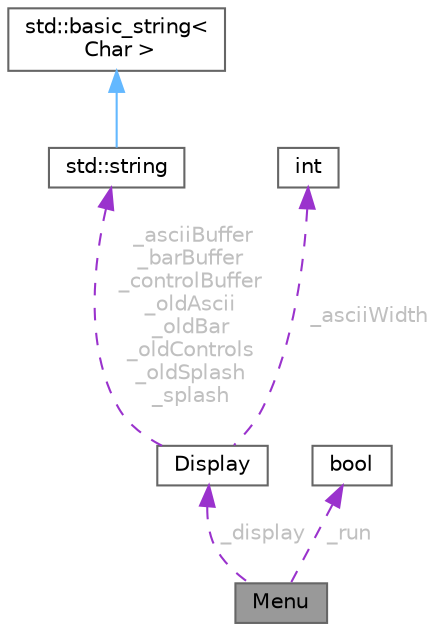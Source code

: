 digraph "Menu"
{
 // INTERACTIVE_SVG=YES
 // LATEX_PDF_SIZE
  bgcolor="transparent";
  edge [fontname=Helvetica,fontsize=10,labelfontname=Helvetica,labelfontsize=10];
  node [fontname=Helvetica,fontsize=10,shape=box,height=0.2,width=0.4];
  Node1 [id="Node000001",label="Menu",height=0.2,width=0.4,color="gray40", fillcolor="grey60", style="filled", fontcolor="black",tooltip="The Menu class manages the main menu and user input for the Timer, Stopwatch, and Alarm."];
  Node2 -> Node1 [id="edge1_Node000001_Node000002",dir="back",color="darkorchid3",style="dashed",tooltip=" ",label=" _display",fontcolor="grey" ];
  Node2 [id="Node000002",label="Display",height=0.2,width=0.4,color="gray40", fillcolor="white", style="filled",URL="$class_display.html",tooltip="The Display class manages the visual representation and interaction logic for timers,..."];
  Node3 -> Node2 [id="edge2_Node000002_Node000003",dir="back",color="darkorchid3",style="dashed",tooltip=" ",label=" _asciiBuffer\n_barBuffer\n_controlBuffer\n_oldAscii\n_oldBar\n_oldControls\n_oldSplash\n_splash",fontcolor="grey" ];
  Node3 [id="Node000003",label="std::string",height=0.2,width=0.4,color="gray40", fillcolor="white", style="filled",tooltip=" "];
  Node4 -> Node3 [id="edge3_Node000003_Node000004",dir="back",color="steelblue1",style="solid",tooltip=" "];
  Node4 [id="Node000004",label="std::basic_string\<\l Char \>",height=0.2,width=0.4,color="gray40", fillcolor="white", style="filled",tooltip=" "];
  Node5 -> Node2 [id="edge4_Node000002_Node000005",dir="back",color="darkorchid3",style="dashed",tooltip=" ",label=" _asciiWidth",fontcolor="grey" ];
  Node5 [id="Node000005",label="int",height=0.2,width=0.4,color="gray40", fillcolor="white", style="filled",tooltip=" "];
  Node6 -> Node1 [id="edge5_Node000001_Node000006",dir="back",color="darkorchid3",style="dashed",tooltip=" ",label=" _run",fontcolor="grey" ];
  Node6 [id="Node000006",label="bool",height=0.2,width=0.4,color="gray40", fillcolor="white", style="filled",tooltip=" "];
}
